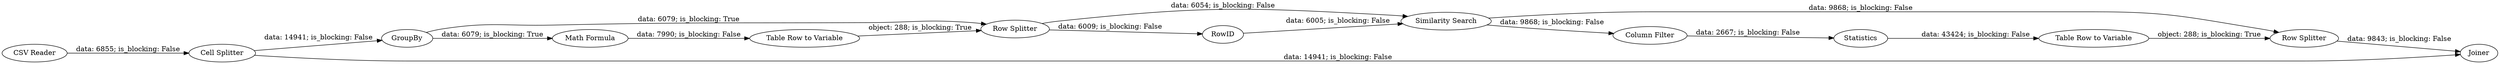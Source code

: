 digraph {
	"-8904279124563291309_9" [label=GroupBy]
	"-8904279124563291309_15" [label="Table Row to Variable"]
	"-8904279124563291309_3" [label="Similarity Search"]
	"-8904279124563291309_12" [label="Table Row to Variable"]
	"-8904279124563291309_17" [label="Row Splitter"]
	"-8904279124563291309_18" [label=Joiner]
	"-8904279124563291309_13" [label=RowID]
	"-8904279124563291309_14" [label=Statistics]
	"-8904279124563291309_10" [label="Row Splitter"]
	"-8904279124563291309_7" [label="Cell Splitter"]
	"-8904279124563291309_1" [label="CSV Reader"]
	"-8904279124563291309_11" [label="Math Formula"]
	"-8904279124563291309_16" [label="Column Filter"]
	"-8904279124563291309_7" -> "-8904279124563291309_9" [label="data: 14941; is_blocking: False"]
	"-8904279124563291309_10" -> "-8904279124563291309_3" [label="data: 6054; is_blocking: False"]
	"-8904279124563291309_3" -> "-8904279124563291309_16" [label="data: 9868; is_blocking: False"]
	"-8904279124563291309_16" -> "-8904279124563291309_14" [label="data: 2667; is_blocking: False"]
	"-8904279124563291309_7" -> "-8904279124563291309_18" [label="data: 14941; is_blocking: False"]
	"-8904279124563291309_12" -> "-8904279124563291309_10" [label="object: 288; is_blocking: True"]
	"-8904279124563291309_15" -> "-8904279124563291309_17" [label="object: 288; is_blocking: True"]
	"-8904279124563291309_9" -> "-8904279124563291309_10" [label="data: 6079; is_blocking: True"]
	"-8904279124563291309_3" -> "-8904279124563291309_17" [label="data: 9868; is_blocking: False"]
	"-8904279124563291309_1" -> "-8904279124563291309_7" [label="data: 6855; is_blocking: False"]
	"-8904279124563291309_10" -> "-8904279124563291309_13" [label="data: 6009; is_blocking: False"]
	"-8904279124563291309_11" -> "-8904279124563291309_12" [label="data: 7990; is_blocking: False"]
	"-8904279124563291309_13" -> "-8904279124563291309_3" [label="data: 6005; is_blocking: False"]
	"-8904279124563291309_14" -> "-8904279124563291309_15" [label="data: 43424; is_blocking: False"]
	"-8904279124563291309_17" -> "-8904279124563291309_18" [label="data: 9843; is_blocking: False"]
	"-8904279124563291309_9" -> "-8904279124563291309_11" [label="data: 6079; is_blocking: True"]
	rankdir=LR
}
